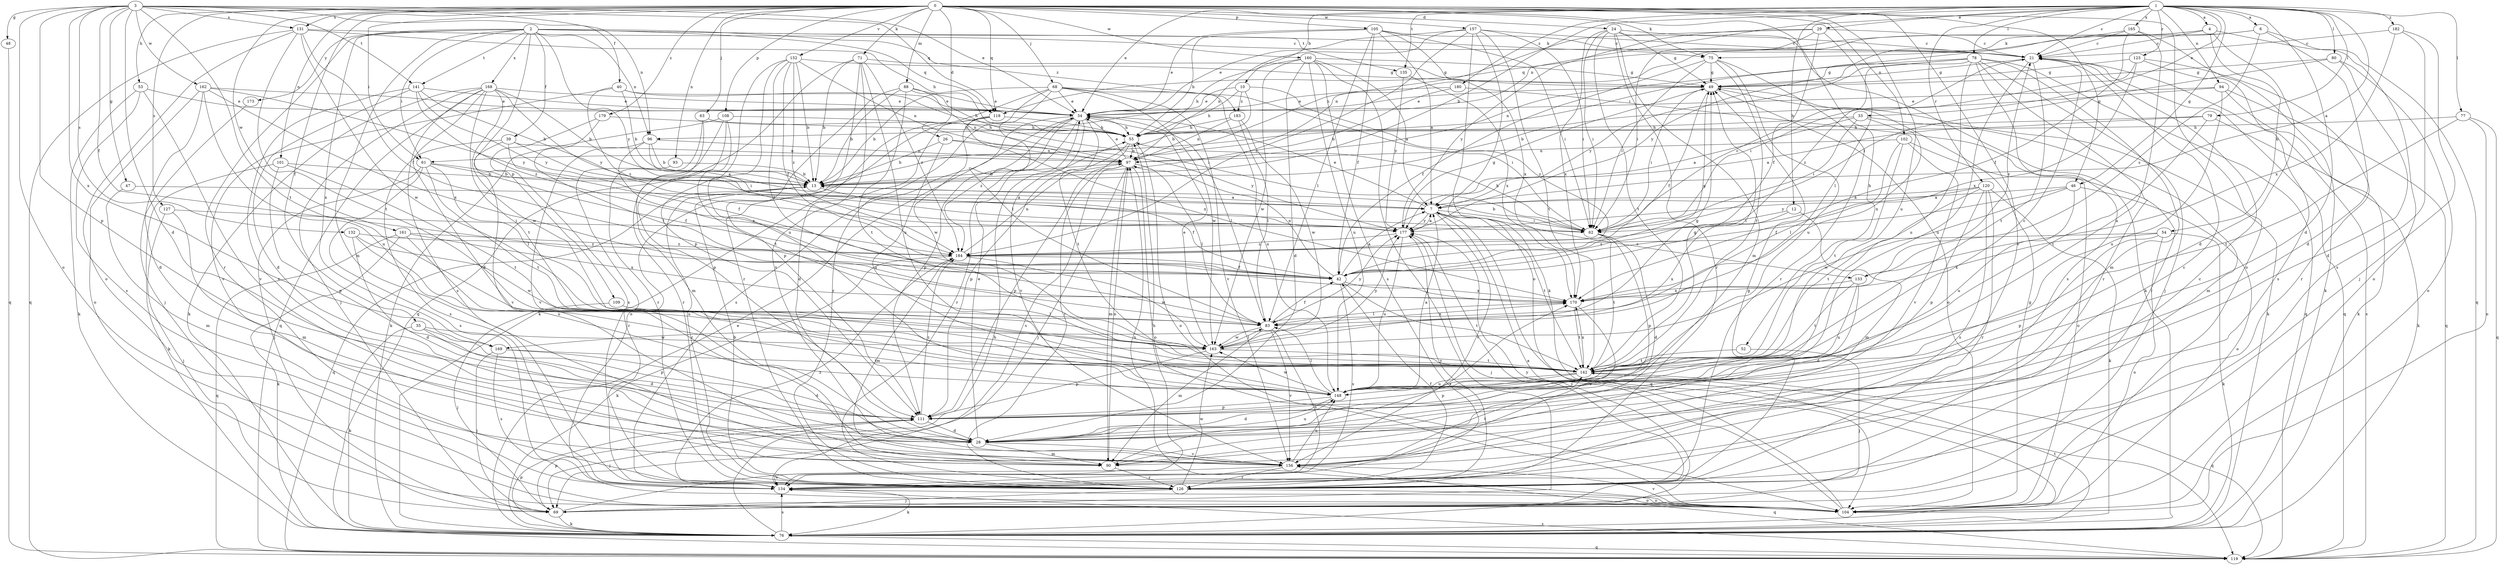 strict digraph  {
0;
1;
2;
3;
4;
6;
7;
10;
12;
13;
21;
24;
26;
28;
29;
33;
34;
35;
39;
40;
42;
46;
47;
48;
49;
52;
53;
54;
55;
61;
62;
63;
68;
69;
71;
75;
76;
77;
78;
79;
80;
83;
88;
90;
93;
94;
96;
97;
101;
102;
104;
105;
108;
109;
111;
118;
119;
120;
123;
126;
127;
131;
132;
133;
134;
135;
141;
142;
148;
152;
156;
157;
160;
161;
162;
163;
165;
168;
169;
170;
173;
177;
179;
180;
182;
183;
184;
0 -> 24  [label=d];
0 -> 26  [label=d];
0 -> 35  [label=f];
0 -> 46  [label=g];
0 -> 52  [label=h];
0 -> 53  [label=h];
0 -> 61  [label=i];
0 -> 63  [label=j];
0 -> 68  [label=j];
0 -> 71  [label=k];
0 -> 75  [label=k];
0 -> 88  [label=m];
0 -> 93  [label=n];
0 -> 101  [label=o];
0 -> 102  [label=o];
0 -> 104  [label=o];
0 -> 105  [label=p];
0 -> 108  [label=p];
0 -> 118  [label=q];
0 -> 127  [label=s];
0 -> 131  [label=s];
0 -> 148  [label=u];
0 -> 152  [label=v];
0 -> 156  [label=v];
0 -> 157  [label=w];
0 -> 160  [label=w];
0 -> 161  [label=w];
0 -> 179  [label=z];
1 -> 4  [label=a];
1 -> 6  [label=a];
1 -> 7  [label=a];
1 -> 10  [label=b];
1 -> 12  [label=b];
1 -> 13  [label=b];
1 -> 21  [label=c];
1 -> 28  [label=d];
1 -> 29  [label=e];
1 -> 33  [label=e];
1 -> 34  [label=e];
1 -> 46  [label=g];
1 -> 77  [label=l];
1 -> 78  [label=l];
1 -> 79  [label=l];
1 -> 80  [label=l];
1 -> 94  [label=n];
1 -> 96  [label=n];
1 -> 120  [label=r];
1 -> 123  [label=r];
1 -> 135  [label=t];
1 -> 165  [label=x];
1 -> 180  [label=z];
1 -> 182  [label=z];
2 -> 39  [label=f];
2 -> 61  [label=i];
2 -> 75  [label=k];
2 -> 90  [label=m];
2 -> 96  [label=n];
2 -> 109  [label=p];
2 -> 118  [label=q];
2 -> 126  [label=r];
2 -> 135  [label=t];
2 -> 141  [label=t];
2 -> 168  [label=x];
2 -> 169  [label=x];
2 -> 173  [label=y];
2 -> 177  [label=y];
2 -> 183  [label=z];
3 -> 28  [label=d];
3 -> 34  [label=e];
3 -> 40  [label=f];
3 -> 42  [label=f];
3 -> 47  [label=g];
3 -> 48  [label=g];
3 -> 96  [label=n];
3 -> 104  [label=o];
3 -> 111  [label=p];
3 -> 118  [label=q];
3 -> 131  [label=s];
3 -> 132  [label=s];
3 -> 141  [label=t];
3 -> 142  [label=t];
3 -> 162  [label=w];
3 -> 169  [label=x];
4 -> 21  [label=c];
4 -> 28  [label=d];
4 -> 54  [label=h];
4 -> 97  [label=n];
4 -> 104  [label=o];
4 -> 118  [label=q];
6 -> 28  [label=d];
6 -> 61  [label=i];
6 -> 75  [label=k];
6 -> 119  [label=q];
6 -> 133  [label=s];
7 -> 34  [label=e];
7 -> 62  [label=i];
7 -> 119  [label=q];
7 -> 133  [label=s];
7 -> 142  [label=t];
7 -> 156  [label=v];
7 -> 177  [label=y];
10 -> 13  [label=b];
10 -> 34  [label=e];
10 -> 55  [label=h];
10 -> 183  [label=z];
10 -> 184  [label=z];
12 -> 62  [label=i];
12 -> 90  [label=m];
12 -> 169  [label=x];
13 -> 7  [label=a];
13 -> 42  [label=f];
13 -> 119  [label=q];
13 -> 126  [label=r];
21 -> 49  [label=g];
21 -> 119  [label=q];
21 -> 142  [label=t];
21 -> 148  [label=u];
24 -> 21  [label=c];
24 -> 49  [label=g];
24 -> 62  [label=i];
24 -> 76  [label=k];
24 -> 90  [label=m];
24 -> 126  [label=r];
24 -> 142  [label=t];
24 -> 170  [label=x];
26 -> 13  [label=b];
26 -> 97  [label=n];
26 -> 148  [label=u];
26 -> 177  [label=y];
28 -> 34  [label=e];
28 -> 90  [label=m];
28 -> 148  [label=u];
28 -> 156  [label=v];
29 -> 21  [label=c];
29 -> 42  [label=f];
29 -> 62  [label=i];
29 -> 83  [label=l];
29 -> 97  [label=n];
29 -> 177  [label=y];
33 -> 7  [label=a];
33 -> 55  [label=h];
33 -> 62  [label=i];
33 -> 90  [label=m];
33 -> 170  [label=x];
34 -> 55  [label=h];
34 -> 83  [label=l];
34 -> 111  [label=p];
34 -> 126  [label=r];
34 -> 134  [label=s];
34 -> 142  [label=t];
34 -> 156  [label=v];
34 -> 184  [label=z];
35 -> 28  [label=d];
35 -> 76  [label=k];
35 -> 111  [label=p];
35 -> 163  [label=w];
39 -> 42  [label=f];
39 -> 62  [label=i];
39 -> 97  [label=n];
39 -> 134  [label=s];
39 -> 156  [label=v];
40 -> 13  [label=b];
40 -> 34  [label=e];
40 -> 55  [label=h];
40 -> 156  [label=v];
40 -> 184  [label=z];
42 -> 7  [label=a];
42 -> 49  [label=g];
42 -> 97  [label=n];
42 -> 134  [label=s];
42 -> 142  [label=t];
42 -> 170  [label=x];
46 -> 7  [label=a];
46 -> 42  [label=f];
46 -> 104  [label=o];
46 -> 148  [label=u];
46 -> 163  [label=w];
47 -> 7  [label=a];
47 -> 90  [label=m];
48 -> 119  [label=q];
49 -> 34  [label=e];
49 -> 42  [label=f];
49 -> 62  [label=i];
49 -> 76  [label=k];
49 -> 104  [label=o];
52 -> 69  [label=j];
52 -> 142  [label=t];
53 -> 34  [label=e];
53 -> 76  [label=k];
53 -> 134  [label=s];
53 -> 156  [label=v];
54 -> 76  [label=k];
54 -> 104  [label=o];
54 -> 111  [label=p];
54 -> 170  [label=x];
54 -> 184  [label=z];
55 -> 97  [label=n];
55 -> 104  [label=o];
55 -> 111  [label=p];
55 -> 126  [label=r];
61 -> 13  [label=b];
61 -> 42  [label=f];
61 -> 69  [label=j];
61 -> 83  [label=l];
61 -> 134  [label=s];
61 -> 142  [label=t];
62 -> 13  [label=b];
62 -> 21  [label=c];
62 -> 28  [label=d];
62 -> 55  [label=h];
62 -> 111  [label=p];
62 -> 142  [label=t];
63 -> 55  [label=h];
63 -> 90  [label=m];
63 -> 126  [label=r];
68 -> 13  [label=b];
68 -> 34  [label=e];
68 -> 62  [label=i];
68 -> 76  [label=k];
68 -> 83  [label=l];
68 -> 126  [label=r];
68 -> 148  [label=u];
68 -> 156  [label=v];
68 -> 163  [label=w];
69 -> 55  [label=h];
69 -> 76  [label=k];
69 -> 111  [label=p];
71 -> 13  [label=b];
71 -> 49  [label=g];
71 -> 119  [label=q];
71 -> 126  [label=r];
71 -> 148  [label=u];
71 -> 156  [label=v];
71 -> 184  [label=z];
75 -> 42  [label=f];
75 -> 49  [label=g];
75 -> 62  [label=i];
75 -> 126  [label=r];
75 -> 142  [label=t];
75 -> 148  [label=u];
76 -> 34  [label=e];
76 -> 55  [label=h];
76 -> 111  [label=p];
76 -> 119  [label=q];
76 -> 134  [label=s];
76 -> 142  [label=t];
76 -> 177  [label=y];
77 -> 55  [label=h];
77 -> 104  [label=o];
77 -> 119  [label=q];
77 -> 142  [label=t];
78 -> 49  [label=g];
78 -> 69  [label=j];
78 -> 90  [label=m];
78 -> 97  [label=n];
78 -> 119  [label=q];
78 -> 126  [label=r];
78 -> 134  [label=s];
78 -> 148  [label=u];
78 -> 177  [label=y];
78 -> 184  [label=z];
79 -> 7  [label=a];
79 -> 55  [label=h];
79 -> 76  [label=k];
79 -> 142  [label=t];
80 -> 28  [label=d];
80 -> 49  [label=g];
80 -> 62  [label=i];
80 -> 104  [label=o];
83 -> 42  [label=f];
83 -> 90  [label=m];
83 -> 134  [label=s];
83 -> 156  [label=v];
83 -> 163  [label=w];
83 -> 170  [label=x];
83 -> 177  [label=y];
88 -> 13  [label=b];
88 -> 34  [label=e];
88 -> 62  [label=i];
88 -> 97  [label=n];
88 -> 111  [label=p];
88 -> 142  [label=t];
90 -> 97  [label=n];
90 -> 126  [label=r];
90 -> 170  [label=x];
93 -> 13  [label=b];
93 -> 126  [label=r];
94 -> 13  [label=b];
94 -> 34  [label=e];
94 -> 76  [label=k];
94 -> 119  [label=q];
94 -> 148  [label=u];
96 -> 7  [label=a];
96 -> 13  [label=b];
96 -> 97  [label=n];
96 -> 156  [label=v];
96 -> 170  [label=x];
97 -> 13  [label=b];
97 -> 34  [label=e];
97 -> 69  [label=j];
97 -> 83  [label=l];
97 -> 90  [label=m];
97 -> 104  [label=o];
97 -> 111  [label=p];
97 -> 134  [label=s];
101 -> 13  [label=b];
101 -> 76  [label=k];
101 -> 111  [label=p];
101 -> 142  [label=t];
102 -> 83  [label=l];
102 -> 97  [label=n];
102 -> 104  [label=o];
102 -> 142  [label=t];
102 -> 156  [label=v];
104 -> 7  [label=a];
104 -> 49  [label=g];
104 -> 97  [label=n];
104 -> 156  [label=v];
104 -> 177  [label=y];
105 -> 7  [label=a];
105 -> 21  [label=c];
105 -> 34  [label=e];
105 -> 42  [label=f];
105 -> 55  [label=h];
105 -> 62  [label=i];
105 -> 83  [label=l];
105 -> 170  [label=x];
108 -> 55  [label=h];
108 -> 76  [label=k];
108 -> 111  [label=p];
108 -> 126  [label=r];
108 -> 142  [label=t];
109 -> 69  [label=j];
109 -> 83  [label=l];
111 -> 28  [label=d];
111 -> 69  [label=j];
111 -> 184  [label=z];
118 -> 28  [label=d];
118 -> 55  [label=h];
118 -> 104  [label=o];
118 -> 163  [label=w];
118 -> 170  [label=x];
119 -> 21  [label=c];
119 -> 134  [label=s];
120 -> 7  [label=a];
120 -> 76  [label=k];
120 -> 111  [label=p];
120 -> 126  [label=r];
120 -> 134  [label=s];
120 -> 142  [label=t];
120 -> 177  [label=y];
123 -> 49  [label=g];
123 -> 62  [label=i];
123 -> 126  [label=r];
123 -> 134  [label=s];
123 -> 170  [label=x];
126 -> 13  [label=b];
126 -> 42  [label=f];
126 -> 49  [label=g];
126 -> 69  [label=j];
126 -> 104  [label=o];
126 -> 163  [label=w];
126 -> 177  [label=y];
127 -> 62  [label=i];
127 -> 69  [label=j];
127 -> 90  [label=m];
131 -> 21  [label=c];
131 -> 42  [label=f];
131 -> 55  [label=h];
131 -> 104  [label=o];
131 -> 119  [label=q];
131 -> 142  [label=t];
131 -> 163  [label=w];
132 -> 28  [label=d];
132 -> 148  [label=u];
132 -> 163  [label=w];
132 -> 184  [label=z];
133 -> 21  [label=c];
133 -> 28  [label=d];
133 -> 142  [label=t];
133 -> 148  [label=u];
133 -> 170  [label=x];
134 -> 21  [label=c];
134 -> 76  [label=k];
134 -> 104  [label=o];
134 -> 184  [label=z];
135 -> 170  [label=x];
135 -> 177  [label=y];
141 -> 13  [label=b];
141 -> 28  [label=d];
141 -> 34  [label=e];
141 -> 156  [label=v];
141 -> 177  [label=y];
141 -> 184  [label=z];
142 -> 21  [label=c];
142 -> 49  [label=g];
142 -> 111  [label=p];
142 -> 119  [label=q];
142 -> 148  [label=u];
142 -> 170  [label=x];
148 -> 7  [label=a];
148 -> 28  [label=d];
148 -> 83  [label=l];
148 -> 111  [label=p];
148 -> 163  [label=w];
152 -> 13  [label=b];
152 -> 42  [label=f];
152 -> 49  [label=g];
152 -> 83  [label=l];
152 -> 97  [label=n];
152 -> 111  [label=p];
152 -> 148  [label=u];
152 -> 184  [label=z];
156 -> 21  [label=c];
156 -> 119  [label=q];
156 -> 126  [label=r];
156 -> 134  [label=s];
156 -> 142  [label=t];
156 -> 148  [label=u];
157 -> 21  [label=c];
157 -> 34  [label=e];
157 -> 62  [label=i];
157 -> 76  [label=k];
157 -> 97  [label=n];
157 -> 104  [label=o];
157 -> 142  [label=t];
157 -> 184  [label=z];
160 -> 7  [label=a];
160 -> 28  [label=d];
160 -> 49  [label=g];
160 -> 55  [label=h];
160 -> 69  [label=j];
160 -> 134  [label=s];
160 -> 148  [label=u];
160 -> 163  [label=w];
161 -> 76  [label=k];
161 -> 119  [label=q];
161 -> 148  [label=u];
161 -> 170  [label=x];
161 -> 184  [label=z];
162 -> 28  [label=d];
162 -> 34  [label=e];
162 -> 104  [label=o];
162 -> 148  [label=u];
162 -> 170  [label=x];
162 -> 177  [label=y];
163 -> 34  [label=e];
163 -> 49  [label=g];
163 -> 83  [label=l];
163 -> 111  [label=p];
163 -> 142  [label=t];
163 -> 177  [label=y];
165 -> 21  [label=c];
165 -> 42  [label=f];
165 -> 76  [label=k];
165 -> 148  [label=u];
165 -> 177  [label=y];
168 -> 13  [label=b];
168 -> 28  [label=d];
168 -> 34  [label=e];
168 -> 69  [label=j];
168 -> 76  [label=k];
168 -> 119  [label=q];
168 -> 134  [label=s];
168 -> 142  [label=t];
168 -> 163  [label=w];
168 -> 177  [label=y];
169 -> 28  [label=d];
169 -> 69  [label=j];
169 -> 134  [label=s];
169 -> 142  [label=t];
170 -> 83  [label=l];
170 -> 142  [label=t];
170 -> 156  [label=v];
173 -> 69  [label=j];
177 -> 7  [label=a];
177 -> 49  [label=g];
177 -> 69  [label=j];
177 -> 148  [label=u];
177 -> 184  [label=z];
179 -> 55  [label=h];
179 -> 83  [label=l];
179 -> 134  [label=s];
180 -> 13  [label=b];
180 -> 34  [label=e];
180 -> 126  [label=r];
182 -> 21  [label=c];
182 -> 69  [label=j];
182 -> 134  [label=s];
182 -> 170  [label=x];
183 -> 55  [label=h];
183 -> 83  [label=l];
183 -> 97  [label=n];
183 -> 163  [label=w];
184 -> 42  [label=f];
184 -> 76  [label=k];
184 -> 90  [label=m];
184 -> 97  [label=n];
184 -> 163  [label=w];
}
